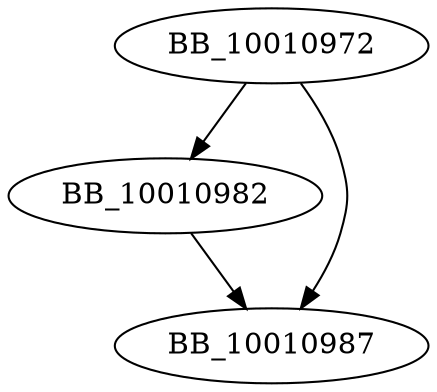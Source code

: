 DiGraph unknown_libname_1{
BB_10010972->BB_10010982
BB_10010972->BB_10010987
BB_10010982->BB_10010987
}
